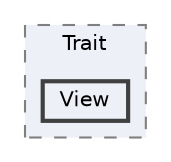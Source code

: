digraph "C:/Users/むずでょ/Documents/Unity Projects/RMU-1-00-00-Research/Assets/RPGMaker/Codebase/Editor/Inspector/Trait/View"
{
 // LATEX_PDF_SIZE
  bgcolor="transparent";
  edge [fontname=Helvetica,fontsize=10,labelfontname=Helvetica,labelfontsize=10];
  node [fontname=Helvetica,fontsize=10,shape=box,height=0.2,width=0.4];
  compound=true
  subgraph clusterdir_dd05df9e3e75d3c69cd5cc4ea1880ea8 {
    graph [ bgcolor="#edf0f7", pencolor="grey50", label="Trait", fontname=Helvetica,fontsize=10 style="filled,dashed", URL="dir_dd05df9e3e75d3c69cd5cc4ea1880ea8.html",tooltip=""]
  dir_a757e7d691d104e4ec4f92fcd76cb591 [label="View", fillcolor="#edf0f7", color="grey25", style="filled,bold", URL="dir_a757e7d691d104e4ec4f92fcd76cb591.html",tooltip=""];
  }
}
